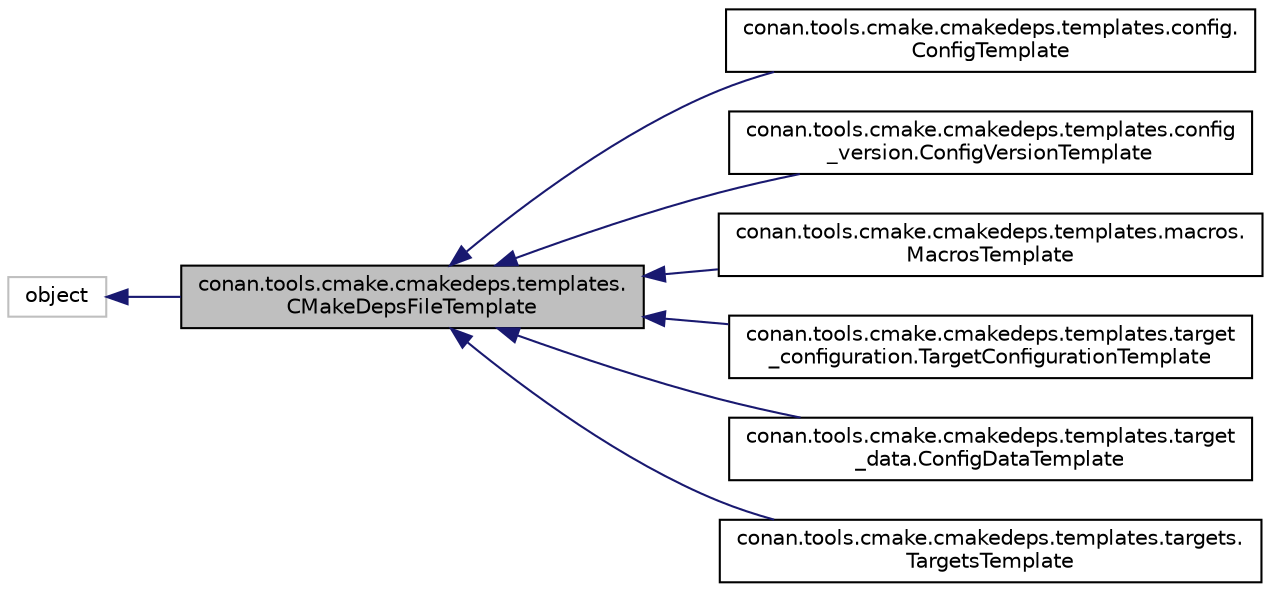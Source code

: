 digraph "conan.tools.cmake.cmakedeps.templates.CMakeDepsFileTemplate"
{
 // LATEX_PDF_SIZE
  edge [fontname="Helvetica",fontsize="10",labelfontname="Helvetica",labelfontsize="10"];
  node [fontname="Helvetica",fontsize="10",shape=record];
  rankdir="LR";
  Node1 [label="conan.tools.cmake.cmakedeps.templates.\lCMakeDepsFileTemplate",height=0.2,width=0.4,color="black", fillcolor="grey75", style="filled", fontcolor="black",tooltip=" "];
  Node2 -> Node1 [dir="back",color="midnightblue",fontsize="10",style="solid"];
  Node2 [label="object",height=0.2,width=0.4,color="grey75", fillcolor="white", style="filled",tooltip=" "];
  Node1 -> Node3 [dir="back",color="midnightblue",fontsize="10",style="solid"];
  Node3 [label="conan.tools.cmake.cmakedeps.templates.config.\lConfigTemplate",height=0.2,width=0.4,color="black", fillcolor="white", style="filled",URL="$classconan_1_1tools_1_1cmake_1_1cmakedeps_1_1templates_1_1config_1_1ConfigTemplate.html",tooltip=" "];
  Node1 -> Node4 [dir="back",color="midnightblue",fontsize="10",style="solid"];
  Node4 [label="conan.tools.cmake.cmakedeps.templates.config\l_version.ConfigVersionTemplate",height=0.2,width=0.4,color="black", fillcolor="white", style="filled",URL="$classconan_1_1tools_1_1cmake_1_1cmakedeps_1_1templates_1_1config__version_1_1ConfigVersionTemplate.html",tooltip=" "];
  Node1 -> Node5 [dir="back",color="midnightblue",fontsize="10",style="solid"];
  Node5 [label="conan.tools.cmake.cmakedeps.templates.macros.\lMacrosTemplate",height=0.2,width=0.4,color="black", fillcolor="white", style="filled",URL="$classconan_1_1tools_1_1cmake_1_1cmakedeps_1_1templates_1_1macros_1_1MacrosTemplate.html",tooltip=" "];
  Node1 -> Node6 [dir="back",color="midnightblue",fontsize="10",style="solid"];
  Node6 [label="conan.tools.cmake.cmakedeps.templates.target\l_configuration.TargetConfigurationTemplate",height=0.2,width=0.4,color="black", fillcolor="white", style="filled",URL="$classconan_1_1tools_1_1cmake_1_1cmakedeps_1_1templates_1_1target__configuration_1_1TargetConfigurationTemplate.html",tooltip=" "];
  Node1 -> Node7 [dir="back",color="midnightblue",fontsize="10",style="solid"];
  Node7 [label="conan.tools.cmake.cmakedeps.templates.target\l_data.ConfigDataTemplate",height=0.2,width=0.4,color="black", fillcolor="white", style="filled",URL="$classconan_1_1tools_1_1cmake_1_1cmakedeps_1_1templates_1_1target__data_1_1ConfigDataTemplate.html",tooltip=" "];
  Node1 -> Node8 [dir="back",color="midnightblue",fontsize="10",style="solid"];
  Node8 [label="conan.tools.cmake.cmakedeps.templates.targets.\lTargetsTemplate",height=0.2,width=0.4,color="black", fillcolor="white", style="filled",URL="$classconan_1_1tools_1_1cmake_1_1cmakedeps_1_1templates_1_1targets_1_1TargetsTemplate.html",tooltip=" "];
}
